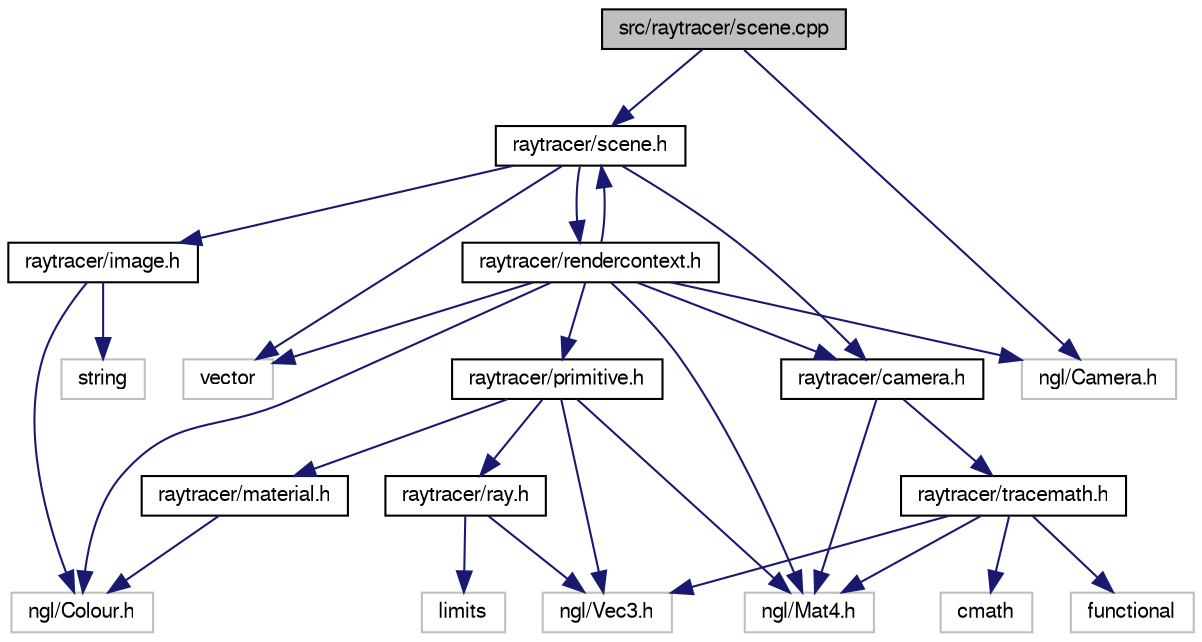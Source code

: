 digraph "src/raytracer/scene.cpp"
{
  edge [fontname="FreeSans",fontsize="10",labelfontname="FreeSans",labelfontsize="10"];
  node [fontname="FreeSans",fontsize="10",shape=record];
  Node1 [label="src/raytracer/scene.cpp",height=0.2,width=0.4,color="black", fillcolor="grey75", style="filled", fontcolor="black"];
  Node1 -> Node2 [color="midnightblue",fontsize="10",style="solid"];
  Node2 [label="raytracer/scene.h",height=0.2,width=0.4,color="black", fillcolor="white", style="filled",URL="$scene_8h.html"];
  Node2 -> Node3 [color="midnightblue",fontsize="10",style="solid"];
  Node3 [label="vector",height=0.2,width=0.4,color="grey75", fillcolor="white", style="filled"];
  Node2 -> Node4 [color="midnightblue",fontsize="10",style="solid"];
  Node4 [label="raytracer/rendercontext.h",height=0.2,width=0.4,color="black", fillcolor="white", style="filled",URL="$rendercontext_8h.html"];
  Node4 -> Node3 [color="midnightblue",fontsize="10",style="solid"];
  Node4 -> Node5 [color="midnightblue",fontsize="10",style="solid"];
  Node5 [label="ngl/Mat4.h",height=0.2,width=0.4,color="grey75", fillcolor="white", style="filled"];
  Node4 -> Node6 [color="midnightblue",fontsize="10",style="solid"];
  Node6 [label="ngl/Colour.h",height=0.2,width=0.4,color="grey75", fillcolor="white", style="filled"];
  Node4 -> Node7 [color="midnightblue",fontsize="10",style="solid"];
  Node7 [label="ngl/Camera.h",height=0.2,width=0.4,color="grey75", fillcolor="white", style="filled"];
  Node4 -> Node8 [color="midnightblue",fontsize="10",style="solid"];
  Node8 [label="raytracer/primitive.h",height=0.2,width=0.4,color="black", fillcolor="white", style="filled",URL="$primitive_8h.html"];
  Node8 -> Node9 [color="midnightblue",fontsize="10",style="solid"];
  Node9 [label="ngl/Vec3.h",height=0.2,width=0.4,color="grey75", fillcolor="white", style="filled"];
  Node8 -> Node5 [color="midnightblue",fontsize="10",style="solid"];
  Node8 -> Node10 [color="midnightblue",fontsize="10",style="solid"];
  Node10 [label="raytracer/ray.h",height=0.2,width=0.4,color="black", fillcolor="white", style="filled",URL="$ray_8h.html"];
  Node10 -> Node9 [color="midnightblue",fontsize="10",style="solid"];
  Node10 -> Node11 [color="midnightblue",fontsize="10",style="solid"];
  Node11 [label="limits",height=0.2,width=0.4,color="grey75", fillcolor="white", style="filled"];
  Node8 -> Node12 [color="midnightblue",fontsize="10",style="solid"];
  Node12 [label="raytracer/material.h",height=0.2,width=0.4,color="black", fillcolor="white", style="filled",URL="$material_8h.html"];
  Node12 -> Node6 [color="midnightblue",fontsize="10",style="solid"];
  Node4 -> Node13 [color="midnightblue",fontsize="10",style="solid"];
  Node13 [label="raytracer/camera.h",height=0.2,width=0.4,color="black", fillcolor="white", style="filled",URL="$camera_8h.html"];
  Node13 -> Node5 [color="midnightblue",fontsize="10",style="solid"];
  Node13 -> Node14 [color="midnightblue",fontsize="10",style="solid"];
  Node14 [label="raytracer/tracemath.h",height=0.2,width=0.4,color="black", fillcolor="white", style="filled",URL="$tracemath_8h.html"];
  Node14 -> Node15 [color="midnightblue",fontsize="10",style="solid"];
  Node15 [label="cmath",height=0.2,width=0.4,color="grey75", fillcolor="white", style="filled"];
  Node14 -> Node16 [color="midnightblue",fontsize="10",style="solid"];
  Node16 [label="functional",height=0.2,width=0.4,color="grey75", fillcolor="white", style="filled"];
  Node14 -> Node9 [color="midnightblue",fontsize="10",style="solid"];
  Node14 -> Node5 [color="midnightblue",fontsize="10",style="solid"];
  Node4 -> Node2 [color="midnightblue",fontsize="10",style="solid"];
  Node2 -> Node13 [color="midnightblue",fontsize="10",style="solid"];
  Node2 -> Node17 [color="midnightblue",fontsize="10",style="solid"];
  Node17 [label="raytracer/image.h",height=0.2,width=0.4,color="black", fillcolor="white", style="filled",URL="$image_8h.html"];
  Node17 -> Node18 [color="midnightblue",fontsize="10",style="solid"];
  Node18 [label="string",height=0.2,width=0.4,color="grey75", fillcolor="white", style="filled"];
  Node17 -> Node6 [color="midnightblue",fontsize="10",style="solid"];
  Node1 -> Node7 [color="midnightblue",fontsize="10",style="solid"];
}
